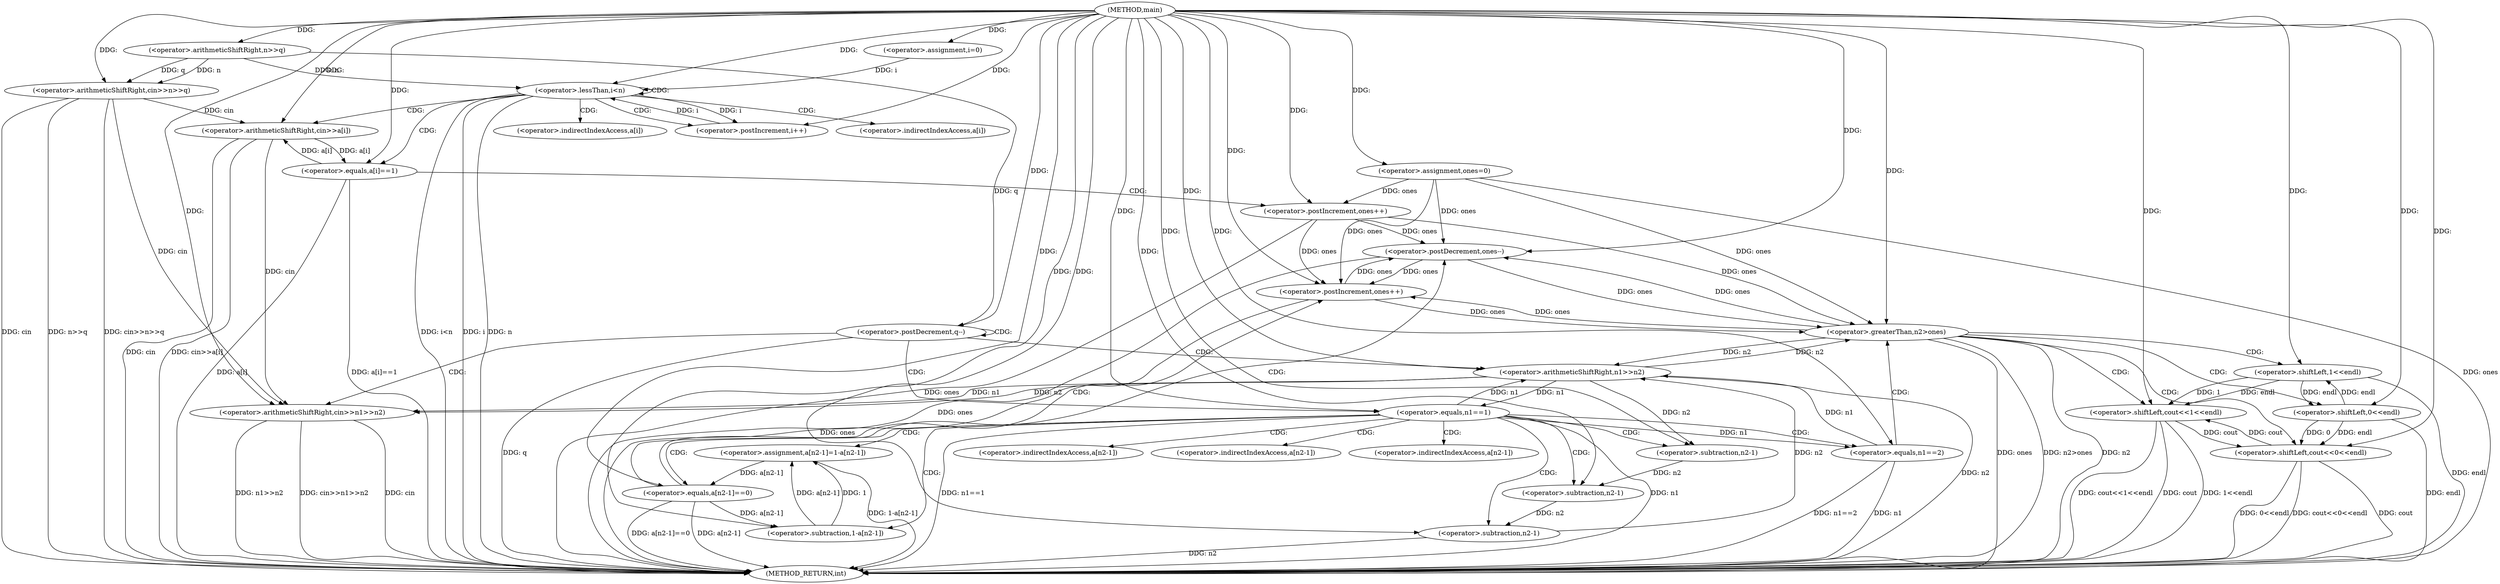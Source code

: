 digraph "main" {  
"1000101" [label = "(METHOD,main)" ]
"1000202" [label = "(METHOD_RETURN,int)" ]
"1000105" [label = "(<operator>.arithmeticShiftRight,cin>>n>>q)" ]
"1000112" [label = "(<operator>.assignment,ones=0)" ]
"1000117" [label = "(<operator>.assignment,i=0)" ]
"1000120" [label = "(<operator>.lessThan,i<n)" ]
"1000123" [label = "(<operator>.postIncrement,i++)" ]
"1000140" [label = "(<operator>.postDecrement,q--)" ]
"1000107" [label = "(<operator>.arithmeticShiftRight,n>>q)" ]
"1000126" [label = "(<operator>.arithmeticShiftRight,cin>>a[i])" ]
"1000145" [label = "(<operator>.arithmeticShiftRight,cin>>n1>>n2)" ]
"1000132" [label = "(<operator>.equals,a[i]==1)" ]
"1000137" [label = "(<operator>.postIncrement,ones++)" ]
"1000151" [label = "(<operator>.equals,n1==1)" ]
"1000147" [label = "(<operator>.arithmeticShiftRight,n1>>n2)" ]
"1000155" [label = "(<operator>.assignment,a[n2-1]=1-a[n2-1])" ]
"1000169" [label = "(<operator>.equals,a[n2-1]==0)" ]
"1000176" [label = "(<operator>.postDecrement,ones--)" ]
"1000183" [label = "(<operator>.equals,n1==2)" ]
"1000161" [label = "(<operator>.subtraction,1-a[n2-1])" ]
"1000179" [label = "(<operator>.postIncrement,ones++)" ]
"1000158" [label = "(<operator>.subtraction,n2-1)" ]
"1000188" [label = "(<operator>.greaterThan,n2>ones)" ]
"1000191" [label = "(<operator>.shiftLeft,cout<<0<<endl)" ]
"1000165" [label = "(<operator>.subtraction,n2-1)" ]
"1000172" [label = "(<operator>.subtraction,n2-1)" ]
"1000197" [label = "(<operator>.shiftLeft,cout<<1<<endl)" ]
"1000193" [label = "(<operator>.shiftLeft,0<<endl)" ]
"1000199" [label = "(<operator>.shiftLeft,1<<endl)" ]
"1000128" [label = "(<operator>.indirectIndexAccess,a[i])" ]
"1000133" [label = "(<operator>.indirectIndexAccess,a[i])" ]
"1000156" [label = "(<operator>.indirectIndexAccess,a[n2-1])" ]
"1000163" [label = "(<operator>.indirectIndexAccess,a[n2-1])" ]
"1000170" [label = "(<operator>.indirectIndexAccess,a[n2-1])" ]
  "1000105" -> "1000202"  [ label = "DDG: cin"] 
  "1000105" -> "1000202"  [ label = "DDG: n>>q"] 
  "1000105" -> "1000202"  [ label = "DDG: cin>>n>>q"] 
  "1000112" -> "1000202"  [ label = "DDG: ones"] 
  "1000120" -> "1000202"  [ label = "DDG: i"] 
  "1000120" -> "1000202"  [ label = "DDG: n"] 
  "1000120" -> "1000202"  [ label = "DDG: i<n"] 
  "1000140" -> "1000202"  [ label = "DDG: q"] 
  "1000145" -> "1000202"  [ label = "DDG: cin"] 
  "1000147" -> "1000202"  [ label = "DDG: n2"] 
  "1000145" -> "1000202"  [ label = "DDG: n1>>n2"] 
  "1000145" -> "1000202"  [ label = "DDG: cin>>n1>>n2"] 
  "1000151" -> "1000202"  [ label = "DDG: n1"] 
  "1000151" -> "1000202"  [ label = "DDG: n1==1"] 
  "1000183" -> "1000202"  [ label = "DDG: n1"] 
  "1000183" -> "1000202"  [ label = "DDG: n1==2"] 
  "1000188" -> "1000202"  [ label = "DDG: n2"] 
  "1000188" -> "1000202"  [ label = "DDG: ones"] 
  "1000188" -> "1000202"  [ label = "DDG: n2>ones"] 
  "1000197" -> "1000202"  [ label = "DDG: cout"] 
  "1000199" -> "1000202"  [ label = "DDG: endl"] 
  "1000197" -> "1000202"  [ label = "DDG: 1<<endl"] 
  "1000197" -> "1000202"  [ label = "DDG: cout<<1<<endl"] 
  "1000191" -> "1000202"  [ label = "DDG: cout"] 
  "1000193" -> "1000202"  [ label = "DDG: endl"] 
  "1000191" -> "1000202"  [ label = "DDG: 0<<endl"] 
  "1000191" -> "1000202"  [ label = "DDG: cout<<0<<endl"] 
  "1000155" -> "1000202"  [ label = "DDG: 1-a[n2-1]"] 
  "1000172" -> "1000202"  [ label = "DDG: n2"] 
  "1000169" -> "1000202"  [ label = "DDG: a[n2-1]"] 
  "1000169" -> "1000202"  [ label = "DDG: a[n2-1]==0"] 
  "1000179" -> "1000202"  [ label = "DDG: ones"] 
  "1000176" -> "1000202"  [ label = "DDG: ones"] 
  "1000126" -> "1000202"  [ label = "DDG: cin"] 
  "1000126" -> "1000202"  [ label = "DDG: cin>>a[i]"] 
  "1000132" -> "1000202"  [ label = "DDG: a[i]"] 
  "1000132" -> "1000202"  [ label = "DDG: a[i]==1"] 
  "1000137" -> "1000202"  [ label = "DDG: ones"] 
  "1000101" -> "1000112"  [ label = "DDG: "] 
  "1000101" -> "1000105"  [ label = "DDG: "] 
  "1000107" -> "1000105"  [ label = "DDG: q"] 
  "1000107" -> "1000105"  [ label = "DDG: n"] 
  "1000101" -> "1000117"  [ label = "DDG: "] 
  "1000101" -> "1000107"  [ label = "DDG: "] 
  "1000117" -> "1000120"  [ label = "DDG: i"] 
  "1000123" -> "1000120"  [ label = "DDG: i"] 
  "1000101" -> "1000120"  [ label = "DDG: "] 
  "1000107" -> "1000120"  [ label = "DDG: n"] 
  "1000120" -> "1000123"  [ label = "DDG: i"] 
  "1000101" -> "1000123"  [ label = "DDG: "] 
  "1000107" -> "1000140"  [ label = "DDG: q"] 
  "1000101" -> "1000140"  [ label = "DDG: "] 
  "1000105" -> "1000126"  [ label = "DDG: cin"] 
  "1000101" -> "1000126"  [ label = "DDG: "] 
  "1000132" -> "1000126"  [ label = "DDG: a[i]"] 
  "1000105" -> "1000145"  [ label = "DDG: cin"] 
  "1000126" -> "1000145"  [ label = "DDG: cin"] 
  "1000101" -> "1000145"  [ label = "DDG: "] 
  "1000147" -> "1000145"  [ label = "DDG: n1"] 
  "1000147" -> "1000145"  [ label = "DDG: n2"] 
  "1000126" -> "1000132"  [ label = "DDG: a[i]"] 
  "1000101" -> "1000132"  [ label = "DDG: "] 
  "1000112" -> "1000137"  [ label = "DDG: ones"] 
  "1000101" -> "1000137"  [ label = "DDG: "] 
  "1000151" -> "1000147"  [ label = "DDG: n1"] 
  "1000183" -> "1000147"  [ label = "DDG: n1"] 
  "1000101" -> "1000147"  [ label = "DDG: "] 
  "1000188" -> "1000147"  [ label = "DDG: n2"] 
  "1000172" -> "1000147"  [ label = "DDG: n2"] 
  "1000147" -> "1000151"  [ label = "DDG: n1"] 
  "1000101" -> "1000151"  [ label = "DDG: "] 
  "1000161" -> "1000155"  [ label = "DDG: a[n2-1]"] 
  "1000161" -> "1000155"  [ label = "DDG: 1"] 
  "1000101" -> "1000161"  [ label = "DDG: "] 
  "1000169" -> "1000161"  [ label = "DDG: a[n2-1]"] 
  "1000155" -> "1000169"  [ label = "DDG: a[n2-1]"] 
  "1000101" -> "1000169"  [ label = "DDG: "] 
  "1000112" -> "1000176"  [ label = "DDG: ones"] 
  "1000188" -> "1000176"  [ label = "DDG: ones"] 
  "1000179" -> "1000176"  [ label = "DDG: ones"] 
  "1000137" -> "1000176"  [ label = "DDG: ones"] 
  "1000101" -> "1000176"  [ label = "DDG: "] 
  "1000151" -> "1000183"  [ label = "DDG: n1"] 
  "1000101" -> "1000183"  [ label = "DDG: "] 
  "1000147" -> "1000158"  [ label = "DDG: n2"] 
  "1000101" -> "1000158"  [ label = "DDG: "] 
  "1000112" -> "1000179"  [ label = "DDG: ones"] 
  "1000188" -> "1000179"  [ label = "DDG: ones"] 
  "1000176" -> "1000179"  [ label = "DDG: ones"] 
  "1000137" -> "1000179"  [ label = "DDG: ones"] 
  "1000101" -> "1000179"  [ label = "DDG: "] 
  "1000158" -> "1000165"  [ label = "DDG: n2"] 
  "1000101" -> "1000165"  [ label = "DDG: "] 
  "1000165" -> "1000172"  [ label = "DDG: n2"] 
  "1000101" -> "1000172"  [ label = "DDG: "] 
  "1000147" -> "1000188"  [ label = "DDG: n2"] 
  "1000101" -> "1000188"  [ label = "DDG: "] 
  "1000112" -> "1000188"  [ label = "DDG: ones"] 
  "1000179" -> "1000188"  [ label = "DDG: ones"] 
  "1000176" -> "1000188"  [ label = "DDG: ones"] 
  "1000137" -> "1000188"  [ label = "DDG: ones"] 
  "1000197" -> "1000191"  [ label = "DDG: cout"] 
  "1000101" -> "1000191"  [ label = "DDG: "] 
  "1000193" -> "1000191"  [ label = "DDG: endl"] 
  "1000193" -> "1000191"  [ label = "DDG: 0"] 
  "1000101" -> "1000193"  [ label = "DDG: "] 
  "1000199" -> "1000193"  [ label = "DDG: endl"] 
  "1000191" -> "1000197"  [ label = "DDG: cout"] 
  "1000101" -> "1000197"  [ label = "DDG: "] 
  "1000199" -> "1000197"  [ label = "DDG: endl"] 
  "1000199" -> "1000197"  [ label = "DDG: 1"] 
  "1000101" -> "1000199"  [ label = "DDG: "] 
  "1000193" -> "1000199"  [ label = "DDG: endl"] 
  "1000120" -> "1000128"  [ label = "CDG: "] 
  "1000120" -> "1000133"  [ label = "CDG: "] 
  "1000120" -> "1000120"  [ label = "CDG: "] 
  "1000120" -> "1000126"  [ label = "CDG: "] 
  "1000120" -> "1000132"  [ label = "CDG: "] 
  "1000120" -> "1000123"  [ label = "CDG: "] 
  "1000140" -> "1000147"  [ label = "CDG: "] 
  "1000140" -> "1000151"  [ label = "CDG: "] 
  "1000140" -> "1000145"  [ label = "CDG: "] 
  "1000140" -> "1000140"  [ label = "CDG: "] 
  "1000132" -> "1000137"  [ label = "CDG: "] 
  "1000151" -> "1000156"  [ label = "CDG: "] 
  "1000151" -> "1000161"  [ label = "CDG: "] 
  "1000151" -> "1000183"  [ label = "CDG: "] 
  "1000151" -> "1000165"  [ label = "CDG: "] 
  "1000151" -> "1000172"  [ label = "CDG: "] 
  "1000151" -> "1000169"  [ label = "CDG: "] 
  "1000151" -> "1000163"  [ label = "CDG: "] 
  "1000151" -> "1000158"  [ label = "CDG: "] 
  "1000151" -> "1000155"  [ label = "CDG: "] 
  "1000151" -> "1000170"  [ label = "CDG: "] 
  "1000169" -> "1000179"  [ label = "CDG: "] 
  "1000169" -> "1000176"  [ label = "CDG: "] 
  "1000183" -> "1000188"  [ label = "CDG: "] 
  "1000188" -> "1000191"  [ label = "CDG: "] 
  "1000188" -> "1000199"  [ label = "CDG: "] 
  "1000188" -> "1000197"  [ label = "CDG: "] 
  "1000188" -> "1000193"  [ label = "CDG: "] 
}
